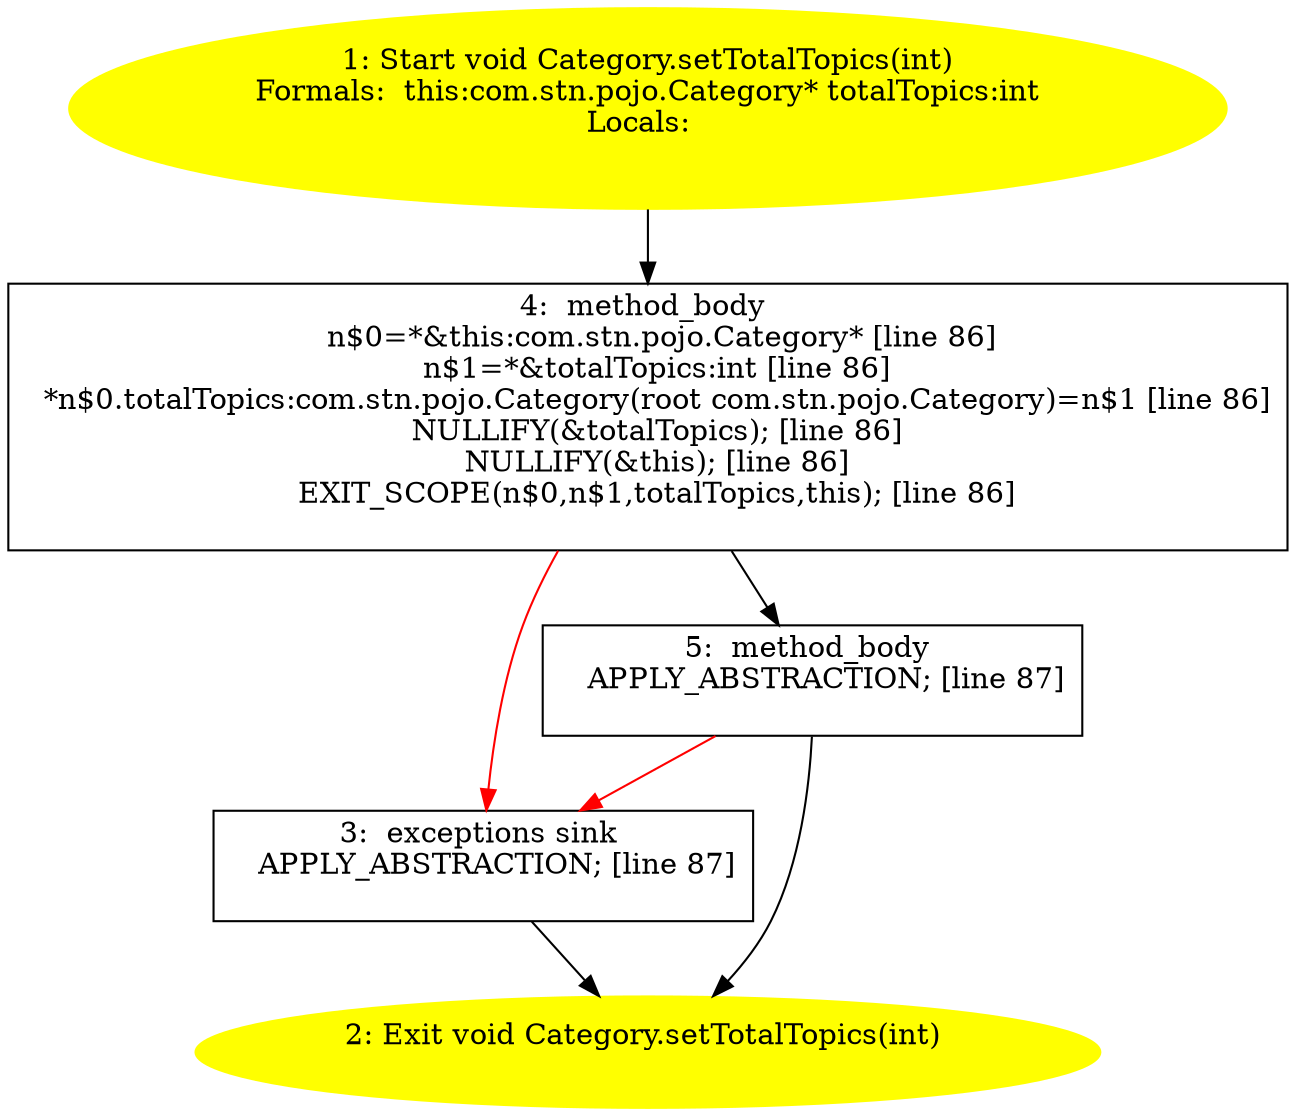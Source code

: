 /* @generated */
digraph cfg {
"com.stn.pojo.Category.setTotalTopics(int):void.b6b38530394b0d17e9b50ae2fe14ddc0_1" [label="1: Start void Category.setTotalTopics(int)\nFormals:  this:com.stn.pojo.Category* totalTopics:int\nLocals:  \n  " color=yellow style=filled]
	

	 "com.stn.pojo.Category.setTotalTopics(int):void.b6b38530394b0d17e9b50ae2fe14ddc0_1" -> "com.stn.pojo.Category.setTotalTopics(int):void.b6b38530394b0d17e9b50ae2fe14ddc0_4" ;
"com.stn.pojo.Category.setTotalTopics(int):void.b6b38530394b0d17e9b50ae2fe14ddc0_2" [label="2: Exit void Category.setTotalTopics(int) \n  " color=yellow style=filled]
	

"com.stn.pojo.Category.setTotalTopics(int):void.b6b38530394b0d17e9b50ae2fe14ddc0_3" [label="3:  exceptions sink \n   APPLY_ABSTRACTION; [line 87]\n " shape="box"]
	

	 "com.stn.pojo.Category.setTotalTopics(int):void.b6b38530394b0d17e9b50ae2fe14ddc0_3" -> "com.stn.pojo.Category.setTotalTopics(int):void.b6b38530394b0d17e9b50ae2fe14ddc0_2" ;
"com.stn.pojo.Category.setTotalTopics(int):void.b6b38530394b0d17e9b50ae2fe14ddc0_4" [label="4:  method_body \n   n$0=*&this:com.stn.pojo.Category* [line 86]\n  n$1=*&totalTopics:int [line 86]\n  *n$0.totalTopics:com.stn.pojo.Category(root com.stn.pojo.Category)=n$1 [line 86]\n  NULLIFY(&totalTopics); [line 86]\n  NULLIFY(&this); [line 86]\n  EXIT_SCOPE(n$0,n$1,totalTopics,this); [line 86]\n " shape="box"]
	

	 "com.stn.pojo.Category.setTotalTopics(int):void.b6b38530394b0d17e9b50ae2fe14ddc0_4" -> "com.stn.pojo.Category.setTotalTopics(int):void.b6b38530394b0d17e9b50ae2fe14ddc0_5" ;
	 "com.stn.pojo.Category.setTotalTopics(int):void.b6b38530394b0d17e9b50ae2fe14ddc0_4" -> "com.stn.pojo.Category.setTotalTopics(int):void.b6b38530394b0d17e9b50ae2fe14ddc0_3" [color="red" ];
"com.stn.pojo.Category.setTotalTopics(int):void.b6b38530394b0d17e9b50ae2fe14ddc0_5" [label="5:  method_body \n   APPLY_ABSTRACTION; [line 87]\n " shape="box"]
	

	 "com.stn.pojo.Category.setTotalTopics(int):void.b6b38530394b0d17e9b50ae2fe14ddc0_5" -> "com.stn.pojo.Category.setTotalTopics(int):void.b6b38530394b0d17e9b50ae2fe14ddc0_2" ;
	 "com.stn.pojo.Category.setTotalTopics(int):void.b6b38530394b0d17e9b50ae2fe14ddc0_5" -> "com.stn.pojo.Category.setTotalTopics(int):void.b6b38530394b0d17e9b50ae2fe14ddc0_3" [color="red" ];
}
